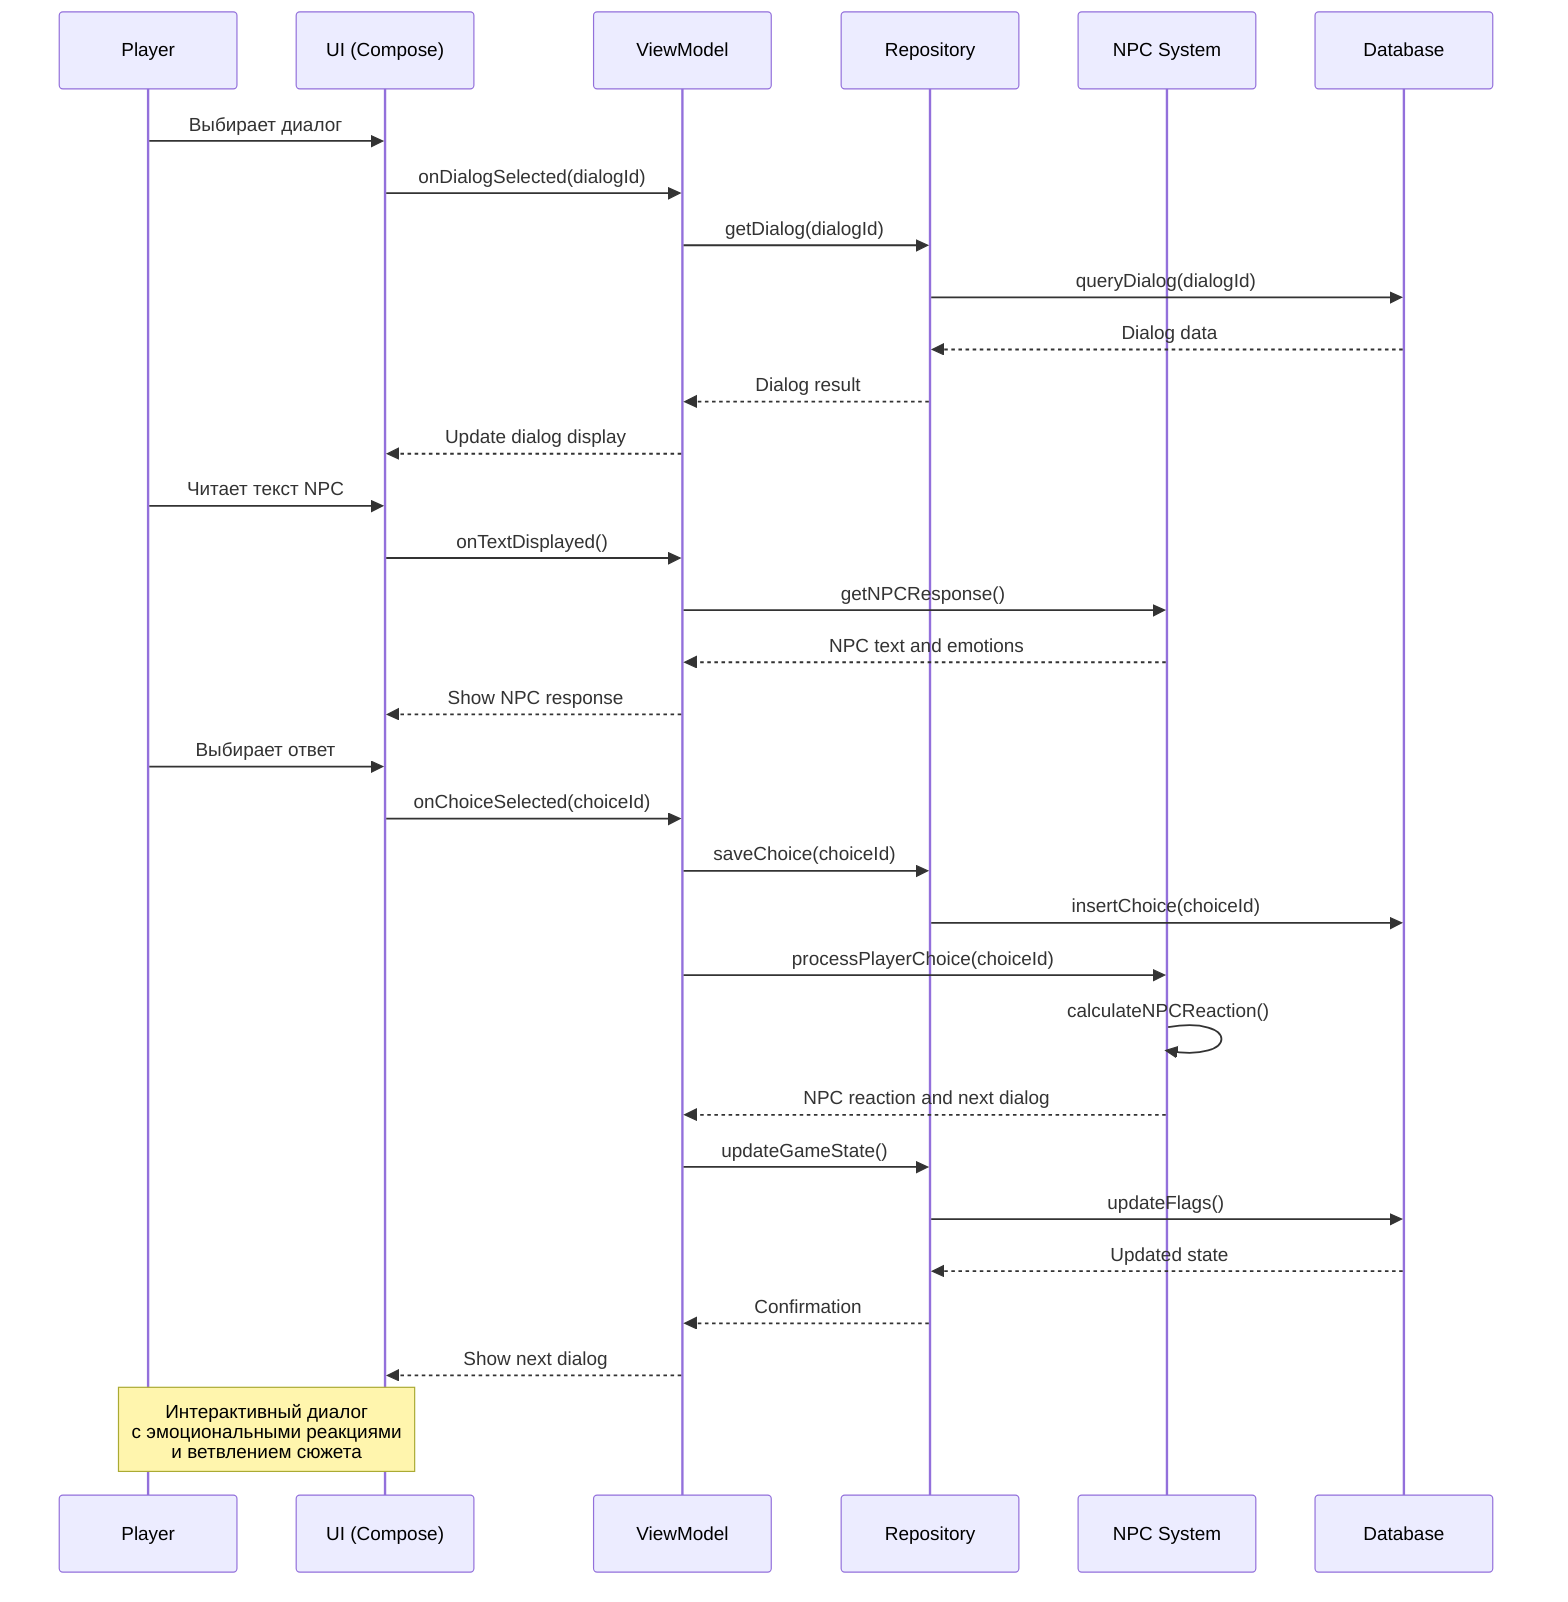 sequenceDiagram
    participant P as Player
    participant UI as UI (Compose)
    participant VM as ViewModel
    participant R as Repository
    participant NPC as NPC System
    participant DB as Database
    
    P->>UI: Выбирает диалог
    UI->>VM: onDialogSelected(dialogId)
    VM->>R: getDialog(dialogId)
    R->>DB: queryDialog(dialogId)
    DB-->>R: Dialog data
    R-->>VM: Dialog result
    VM-->>UI: Update dialog display
    
    P->>UI: Читает текст NPC
    UI->>VM: onTextDisplayed()
    VM->>NPC: getNPCResponse()
    NPC-->>VM: NPC text and emotions
    VM-->>UI: Show NPC response
    
    P->>UI: Выбирает ответ
    UI->>VM: onChoiceSelected(choiceId)
    VM->>R: saveChoice(choiceId)
    R->>DB: insertChoice(choiceId)
    
    VM->>NPC: processPlayerChoice(choiceId)
    NPC->>NPC: calculateNPCReaction()
    NPC-->>VM: NPC reaction and next dialog
    
    VM->>R: updateGameState()
    R->>DB: updateFlags()
    DB-->>R: Updated state
    R-->>VM: Confirmation
    VM-->>UI: Show next dialog
    
    Note over P,UI: Интерактивный диалог<br/>с эмоциональными реакциями<br/>и ветвлением сюжета
